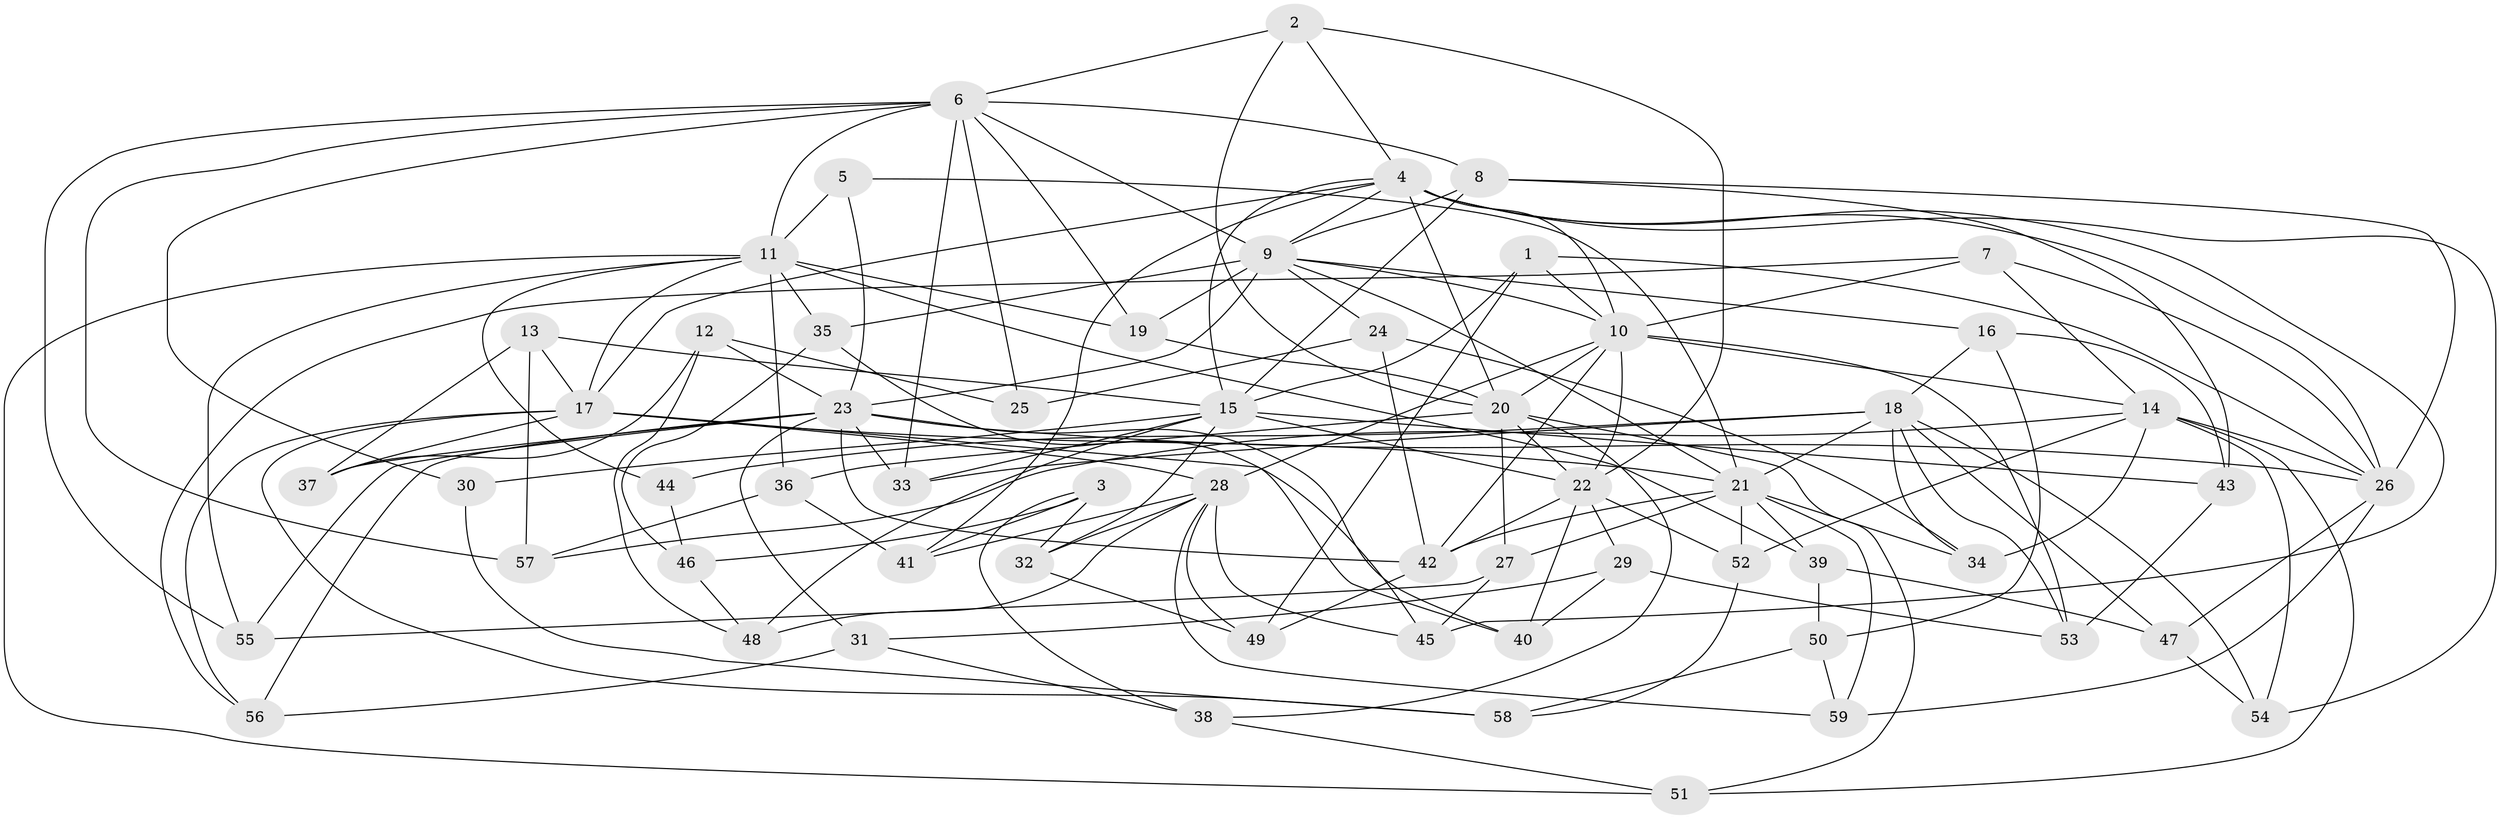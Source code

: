 // original degree distribution, {4: 1.0}
// Generated by graph-tools (version 1.1) at 2025/38/03/09/25 02:38:18]
// undirected, 59 vertices, 157 edges
graph export_dot {
graph [start="1"]
  node [color=gray90,style=filled];
  1;
  2;
  3;
  4;
  5;
  6;
  7;
  8;
  9;
  10;
  11;
  12;
  13;
  14;
  15;
  16;
  17;
  18;
  19;
  20;
  21;
  22;
  23;
  24;
  25;
  26;
  27;
  28;
  29;
  30;
  31;
  32;
  33;
  34;
  35;
  36;
  37;
  38;
  39;
  40;
  41;
  42;
  43;
  44;
  45;
  46;
  47;
  48;
  49;
  50;
  51;
  52;
  53;
  54;
  55;
  56;
  57;
  58;
  59;
  1 -- 10 [weight=1.0];
  1 -- 15 [weight=1.0];
  1 -- 26 [weight=1.0];
  1 -- 49 [weight=1.0];
  2 -- 4 [weight=1.0];
  2 -- 6 [weight=1.0];
  2 -- 20 [weight=1.0];
  2 -- 22 [weight=1.0];
  3 -- 32 [weight=1.0];
  3 -- 38 [weight=1.0];
  3 -- 41 [weight=1.0];
  3 -- 46 [weight=1.0];
  4 -- 9 [weight=1.0];
  4 -- 10 [weight=1.0];
  4 -- 15 [weight=1.0];
  4 -- 17 [weight=1.0];
  4 -- 20 [weight=1.0];
  4 -- 26 [weight=3.0];
  4 -- 41 [weight=1.0];
  4 -- 45 [weight=1.0];
  4 -- 54 [weight=1.0];
  5 -- 11 [weight=2.0];
  5 -- 21 [weight=1.0];
  5 -- 23 [weight=1.0];
  6 -- 8 [weight=1.0];
  6 -- 9 [weight=1.0];
  6 -- 11 [weight=1.0];
  6 -- 19 [weight=1.0];
  6 -- 25 [weight=2.0];
  6 -- 30 [weight=2.0];
  6 -- 33 [weight=1.0];
  6 -- 55 [weight=1.0];
  6 -- 57 [weight=1.0];
  7 -- 10 [weight=1.0];
  7 -- 14 [weight=1.0];
  7 -- 26 [weight=1.0];
  7 -- 56 [weight=1.0];
  8 -- 9 [weight=1.0];
  8 -- 15 [weight=2.0];
  8 -- 26 [weight=1.0];
  8 -- 43 [weight=1.0];
  9 -- 10 [weight=1.0];
  9 -- 16 [weight=1.0];
  9 -- 19 [weight=1.0];
  9 -- 21 [weight=1.0];
  9 -- 23 [weight=1.0];
  9 -- 24 [weight=1.0];
  9 -- 35 [weight=1.0];
  10 -- 14 [weight=1.0];
  10 -- 20 [weight=1.0];
  10 -- 22 [weight=1.0];
  10 -- 28 [weight=2.0];
  10 -- 42 [weight=2.0];
  10 -- 53 [weight=1.0];
  11 -- 17 [weight=1.0];
  11 -- 19 [weight=1.0];
  11 -- 35 [weight=1.0];
  11 -- 36 [weight=1.0];
  11 -- 39 [weight=1.0];
  11 -- 44 [weight=2.0];
  11 -- 51 [weight=1.0];
  11 -- 55 [weight=1.0];
  12 -- 23 [weight=1.0];
  12 -- 25 [weight=1.0];
  12 -- 37 [weight=1.0];
  12 -- 48 [weight=1.0];
  13 -- 15 [weight=1.0];
  13 -- 17 [weight=1.0];
  13 -- 37 [weight=1.0];
  13 -- 57 [weight=1.0];
  14 -- 26 [weight=1.0];
  14 -- 34 [weight=1.0];
  14 -- 51 [weight=1.0];
  14 -- 52 [weight=1.0];
  14 -- 54 [weight=1.0];
  14 -- 57 [weight=1.0];
  15 -- 22 [weight=2.0];
  15 -- 30 [weight=1.0];
  15 -- 32 [weight=1.0];
  15 -- 33 [weight=1.0];
  15 -- 43 [weight=1.0];
  15 -- 48 [weight=1.0];
  16 -- 18 [weight=1.0];
  16 -- 43 [weight=1.0];
  16 -- 50 [weight=1.0];
  17 -- 21 [weight=1.0];
  17 -- 28 [weight=2.0];
  17 -- 37 [weight=1.0];
  17 -- 40 [weight=1.0];
  17 -- 56 [weight=1.0];
  17 -- 58 [weight=1.0];
  18 -- 21 [weight=1.0];
  18 -- 33 [weight=1.0];
  18 -- 34 [weight=1.0];
  18 -- 44 [weight=1.0];
  18 -- 47 [weight=1.0];
  18 -- 53 [weight=1.0];
  18 -- 54 [weight=1.0];
  19 -- 20 [weight=1.0];
  20 -- 22 [weight=2.0];
  20 -- 27 [weight=1.0];
  20 -- 36 [weight=1.0];
  20 -- 38 [weight=1.0];
  20 -- 51 [weight=1.0];
  21 -- 27 [weight=1.0];
  21 -- 34 [weight=1.0];
  21 -- 39 [weight=1.0];
  21 -- 42 [weight=1.0];
  21 -- 52 [weight=1.0];
  21 -- 59 [weight=1.0];
  22 -- 29 [weight=1.0];
  22 -- 40 [weight=1.0];
  22 -- 42 [weight=1.0];
  22 -- 52 [weight=1.0];
  23 -- 26 [weight=1.0];
  23 -- 31 [weight=1.0];
  23 -- 33 [weight=1.0];
  23 -- 37 [weight=1.0];
  23 -- 40 [weight=1.0];
  23 -- 42 [weight=2.0];
  23 -- 55 [weight=1.0];
  23 -- 56 [weight=1.0];
  24 -- 25 [weight=1.0];
  24 -- 34 [weight=1.0];
  24 -- 42 [weight=1.0];
  26 -- 47 [weight=1.0];
  26 -- 59 [weight=1.0];
  27 -- 45 [weight=1.0];
  27 -- 55 [weight=1.0];
  28 -- 32 [weight=1.0];
  28 -- 41 [weight=1.0];
  28 -- 45 [weight=1.0];
  28 -- 48 [weight=1.0];
  28 -- 49 [weight=1.0];
  28 -- 59 [weight=1.0];
  29 -- 31 [weight=1.0];
  29 -- 40 [weight=1.0];
  29 -- 53 [weight=1.0];
  30 -- 58 [weight=1.0];
  31 -- 38 [weight=1.0];
  31 -- 56 [weight=1.0];
  32 -- 49 [weight=1.0];
  35 -- 45 [weight=1.0];
  35 -- 46 [weight=1.0];
  36 -- 41 [weight=1.0];
  36 -- 57 [weight=1.0];
  38 -- 51 [weight=1.0];
  39 -- 47 [weight=1.0];
  39 -- 50 [weight=1.0];
  42 -- 49 [weight=1.0];
  43 -- 53 [weight=1.0];
  44 -- 46 [weight=1.0];
  46 -- 48 [weight=1.0];
  47 -- 54 [weight=1.0];
  50 -- 58 [weight=1.0];
  50 -- 59 [weight=1.0];
  52 -- 58 [weight=1.0];
}
